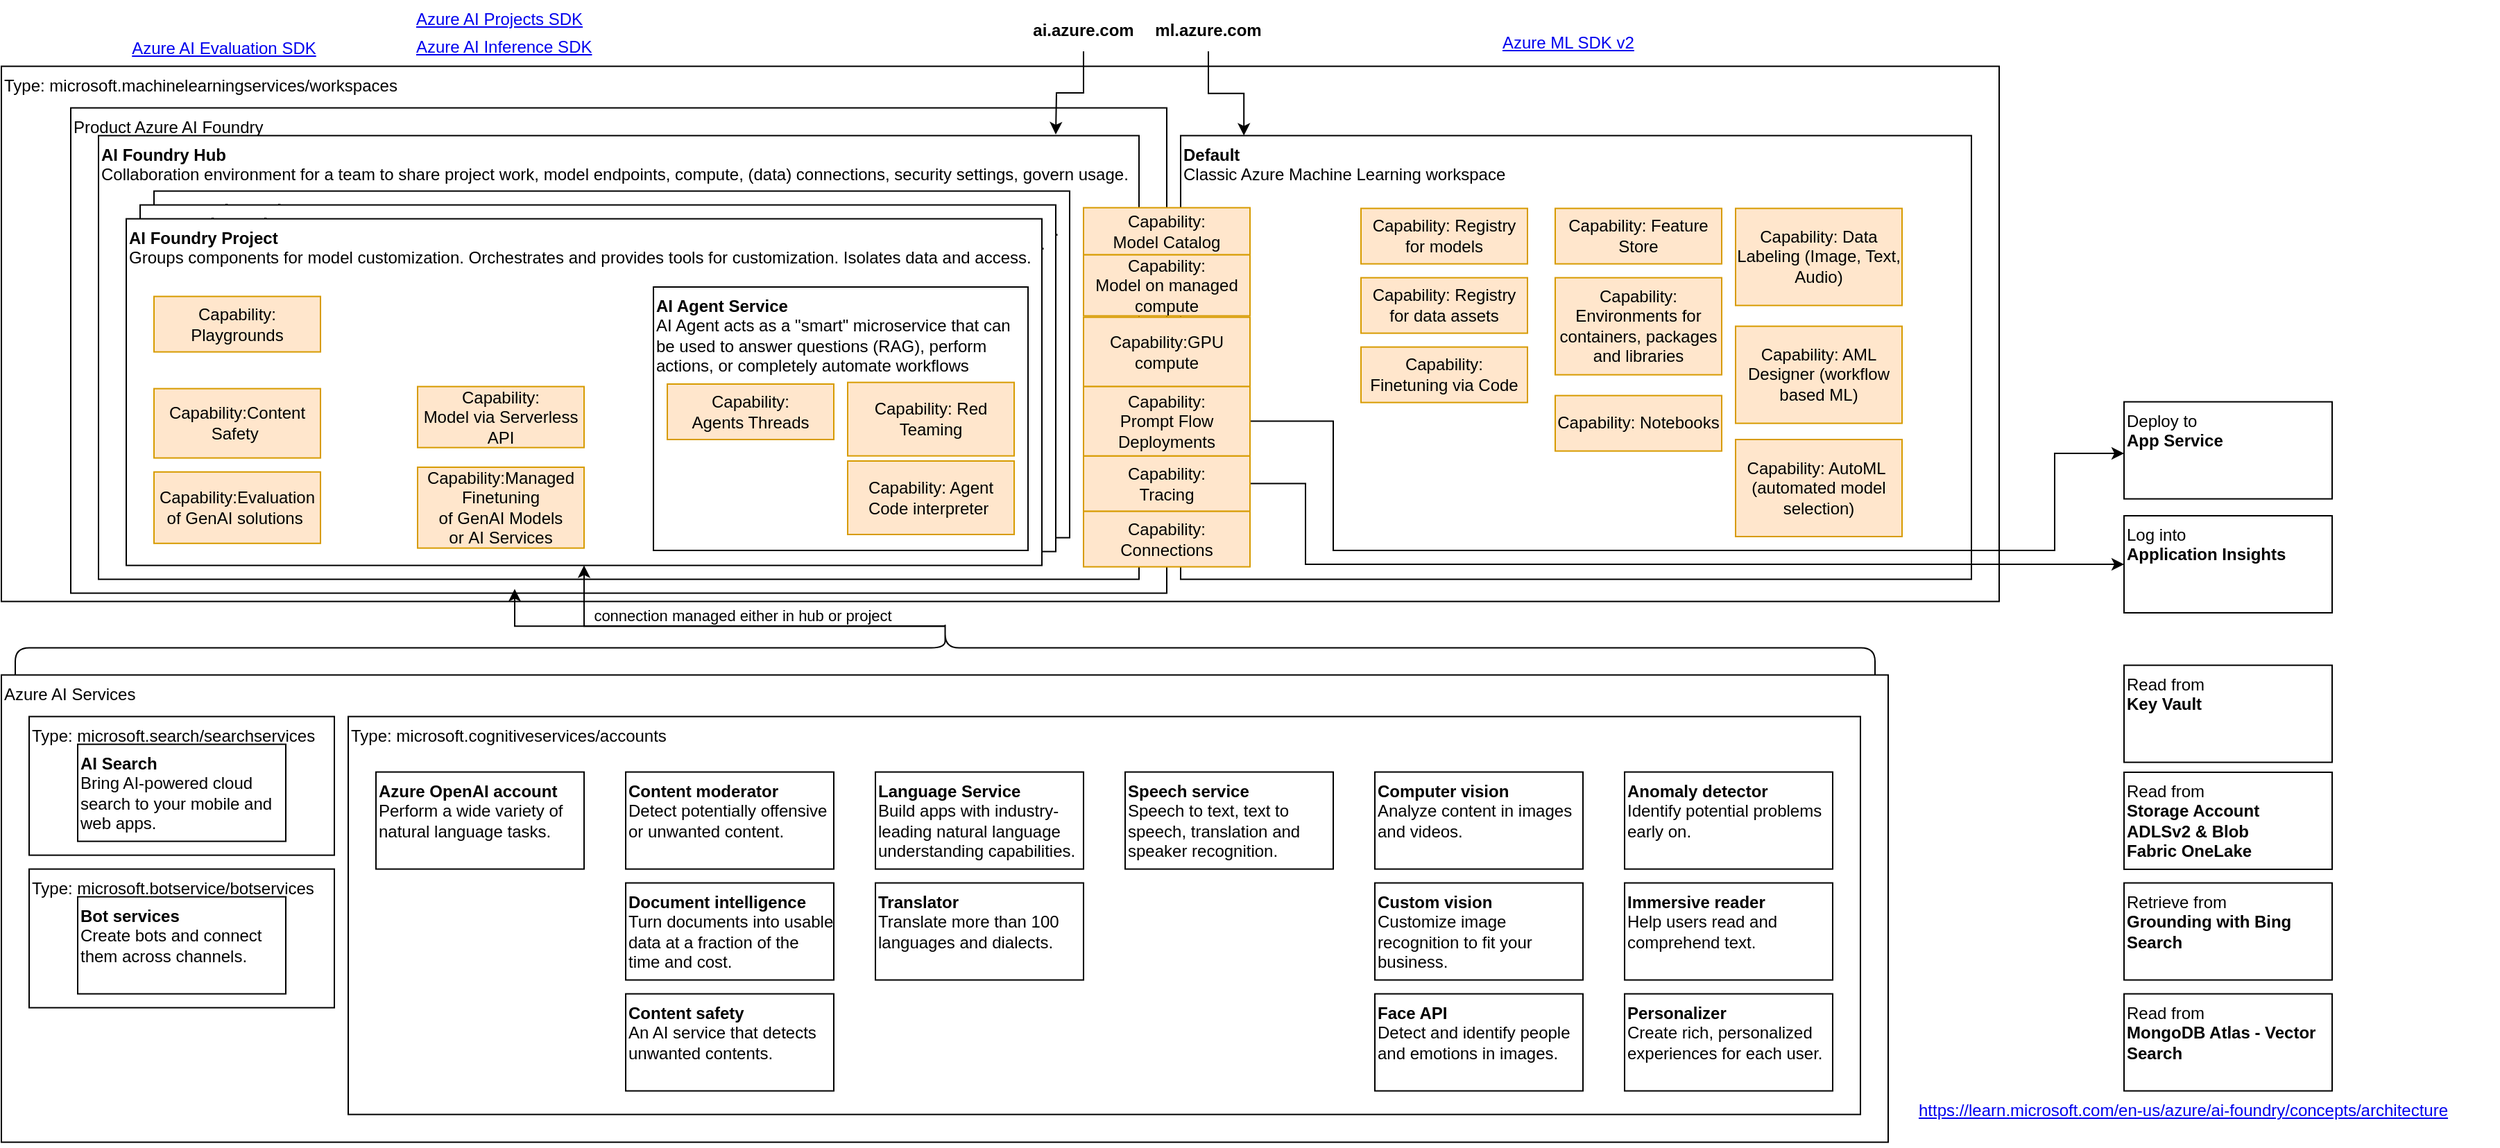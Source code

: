 <mxfile version="26.2.2" pages="3">
  <diagram name="Service &amp; Capability Map" id="lziz9iMjFPuwBMuuLa-q">
    <mxGraphModel dx="1880" dy="1919" grid="1" gridSize="10" guides="1" tooltips="1" connect="1" arrows="1" fold="1" page="1" pageScale="1" pageWidth="1169" pageHeight="827" background="#ffffff" math="0" shadow="0">
      <root>
        <mxCell id="0" />
        <mxCell id="1" style="" parent="0" />
        <mxCell id="OqpMlS3Tm0iueS_o9EqH-4" value="Azure AI Services" style="rounded=0;whiteSpace=wrap;html=1;align=left;verticalAlign=top;" parent="1" vertex="1">
          <mxGeometry x="40" y="-340.19" width="1360" height="337" as="geometry" />
        </mxCell>
        <mxCell id="OqpMlS3Tm0iueS_o9EqH-8" value="Type: microsoft.cognitiveservices/accounts" style="rounded=0;whiteSpace=wrap;html=1;align=left;verticalAlign=top;" parent="1" vertex="1">
          <mxGeometry x="290" y="-310.19" width="1090" height="287" as="geometry" />
        </mxCell>
        <UserObject label="&lt;a href=&quot;https://learn.microsoft.com/en-us/azure/ai-foundry/concepts/architecture&quot;&gt;https://learn.microsoft.com/en-us/azure/ai-foundry/concepts/architecture&lt;/a&gt;" link="https://learn.microsoft.com/en-us/azure/ai-foundry/concepts/architecture" id="OqpMlS3Tm0iueS_o9EqH-2">
          <mxCell style="text;whiteSpace=wrap;html=1;" parent="1" vertex="1">
            <mxGeometry x="1420" y="-40.19" width="420" height="40" as="geometry" />
          </mxCell>
        </UserObject>
        <mxCell id="OqpMlS3Tm0iueS_o9EqH-3" value="&lt;div&gt;&lt;b&gt;Azure OpenAI account&lt;/b&gt;&lt;/div&gt;&lt;div&gt;Perform a wide variety of natural language tasks.&lt;/div&gt;" style="rounded=0;whiteSpace=wrap;html=1;strokeColor=default;align=left;verticalAlign=top;fontFamily=Helvetica;fontSize=12;fontColor=default;fillColor=default;" parent="1" vertex="1">
          <mxGeometry x="310" y="-270.19" width="150" height="70" as="geometry" />
        </mxCell>
        <mxCell id="OqpMlS3Tm0iueS_o9EqH-9" value="&lt;div&gt;&lt;b&gt;Content moderator&lt;/b&gt;&lt;/div&gt;&lt;div&gt;Detect potentially offensive or unwanted content.&lt;/div&gt;" style="rounded=0;whiteSpace=wrap;html=1;strokeColor=default;align=left;verticalAlign=top;fontFamily=Helvetica;fontSize=12;fontColor=default;fillColor=default;" parent="1" vertex="1">
          <mxGeometry x="490" y="-270.19" width="150" height="70" as="geometry" />
        </mxCell>
        <mxCell id="OqpMlS3Tm0iueS_o9EqH-7" value="&lt;div&gt;&lt;b&gt;Computer vision&lt;/b&gt;&lt;/div&gt;&lt;div&gt;Analyze content in images and videos.&lt;/div&gt;" style="rounded=0;whiteSpace=wrap;html=1;strokeColor=default;align=left;verticalAlign=top;fontFamily=Helvetica;fontSize=12;fontColor=default;fillColor=default;" parent="1" vertex="1">
          <mxGeometry x="1030" y="-270.19" width="150" height="70" as="geometry" />
        </mxCell>
        <mxCell id="OqpMlS3Tm0iueS_o9EqH-15" value="&lt;div&gt;&lt;b&gt;Language Service&lt;/b&gt;&lt;/div&gt;&lt;div&gt;Build apps with industry-leading natural language understanding capabilities.&lt;/div&gt;" style="rounded=0;whiteSpace=wrap;html=1;strokeColor=default;align=left;verticalAlign=top;fontFamily=Helvetica;fontSize=12;fontColor=default;fillColor=default;" parent="1" vertex="1">
          <mxGeometry x="670" y="-270.19" width="150" height="70" as="geometry" />
        </mxCell>
        <mxCell id="OqpMlS3Tm0iueS_o9EqH-16" value="&lt;div&gt;&lt;b&gt;Custom vision&lt;/b&gt;&lt;/div&gt;&lt;div&gt;Customize image recognition to fit your business.&lt;/div&gt;" style="rounded=0;whiteSpace=wrap;html=1;strokeColor=default;align=left;verticalAlign=top;fontFamily=Helvetica;fontSize=12;fontColor=default;fillColor=default;" parent="1" vertex="1">
          <mxGeometry x="1030" y="-190.19" width="150" height="70" as="geometry" />
        </mxCell>
        <mxCell id="OqpMlS3Tm0iueS_o9EqH-17" value="&lt;div&gt;&lt;b&gt;Face API&lt;/b&gt;&lt;/div&gt;&lt;div&gt;Detect and identify people and emotions in images.&lt;/div&gt;" style="rounded=0;whiteSpace=wrap;html=1;strokeColor=default;align=left;verticalAlign=top;fontFamily=Helvetica;fontSize=12;fontColor=default;fillColor=default;" parent="1" vertex="1">
          <mxGeometry x="1030" y="-110.19" width="150" height="70" as="geometry" />
        </mxCell>
        <mxCell id="OqpMlS3Tm0iueS_o9EqH-18" value="&lt;div&gt;&lt;b&gt;Speech service&lt;/b&gt;&lt;/div&gt;&lt;div&gt;Speech to text, text to speech, translation and speaker recognition.&lt;/div&gt;" style="rounded=0;whiteSpace=wrap;html=1;strokeColor=default;align=left;verticalAlign=top;fontFamily=Helvetica;fontSize=12;fontColor=default;fillColor=default;" parent="1" vertex="1">
          <mxGeometry x="850" y="-270.19" width="150" height="70" as="geometry" />
        </mxCell>
        <mxCell id="OqpMlS3Tm0iueS_o9EqH-19" value="&lt;div&gt;&lt;b&gt;Translator&lt;/b&gt;&lt;/div&gt;&lt;div&gt;Translate more than 100 languages and dialects.&lt;/div&gt;" style="rounded=0;whiteSpace=wrap;html=1;strokeColor=default;align=left;verticalAlign=top;fontFamily=Helvetica;fontSize=12;fontColor=default;fillColor=default;" parent="1" vertex="1">
          <mxGeometry x="670" y="-190.19" width="150" height="70" as="geometry" />
        </mxCell>
        <mxCell id="OqpMlS3Tm0iueS_o9EqH-20" value="&lt;div&gt;&lt;b&gt;Document intelligence&lt;/b&gt;&lt;/div&gt;&lt;div&gt;Turn documents into usable data at a fraction of the time and cost.&lt;/div&gt;" style="rounded=0;whiteSpace=wrap;html=1;strokeColor=default;align=left;verticalAlign=top;fontFamily=Helvetica;fontSize=12;fontColor=default;fillColor=default;" parent="1" vertex="1">
          <mxGeometry x="490" y="-190.19" width="150" height="70" as="geometry" />
        </mxCell>
        <mxCell id="OqpMlS3Tm0iueS_o9EqH-21" value="&lt;div&gt;&lt;b&gt;Content safety&lt;/b&gt;&lt;/div&gt;&lt;div&gt;An AI service that detects unwanted contents.&lt;/div&gt;" style="rounded=0;whiteSpace=wrap;html=1;strokeColor=default;align=left;verticalAlign=top;fontFamily=Helvetica;fontSize=12;fontColor=default;fillColor=default;" parent="1" vertex="1">
          <mxGeometry x="490" y="-110.19" width="150" height="70" as="geometry" />
        </mxCell>
        <mxCell id="OqpMlS3Tm0iueS_o9EqH-23" value="&lt;div&gt;&lt;b&gt;Anomaly detector&lt;/b&gt;&lt;/div&gt;&lt;div&gt;Identify potential problems early on.&lt;/div&gt;" style="rounded=0;whiteSpace=wrap;html=1;strokeColor=default;align=left;verticalAlign=top;fontFamily=Helvetica;fontSize=12;fontColor=default;fillColor=default;" parent="1" vertex="1">
          <mxGeometry x="1210" y="-270.19" width="150" height="70" as="geometry" />
        </mxCell>
        <mxCell id="OqpMlS3Tm0iueS_o9EqH-24" value="&lt;div&gt;&lt;b&gt;Personalizer&lt;/b&gt;&lt;/div&gt;&lt;div&gt;Create rich, personalized experiences for each user.&lt;/div&gt;" style="rounded=0;whiteSpace=wrap;html=1;strokeColor=default;align=left;verticalAlign=top;fontFamily=Helvetica;fontSize=12;fontColor=default;fillColor=default;" parent="1" vertex="1">
          <mxGeometry x="1210" y="-110.19" width="150" height="70" as="geometry" />
        </mxCell>
        <mxCell id="OqpMlS3Tm0iueS_o9EqH-25" value="&lt;div&gt;&lt;b&gt;Immersive reader&lt;/b&gt;&lt;/div&gt;&lt;div&gt;Help users read and comprehend text.&lt;/div&gt;" style="rounded=0;whiteSpace=wrap;html=1;strokeColor=default;align=left;verticalAlign=top;fontFamily=Helvetica;fontSize=12;fontColor=default;fillColor=default;" parent="1" vertex="1">
          <mxGeometry x="1210" y="-190.19" width="150" height="70" as="geometry" />
        </mxCell>
        <mxCell id="OqpMlS3Tm0iueS_o9EqH-26" value="Type: microsoft.botservice/botservices" style="rounded=0;whiteSpace=wrap;html=1;align=left;verticalAlign=top;" parent="1" vertex="1">
          <mxGeometry x="60" y="-200.19" width="220" height="100" as="geometry" />
        </mxCell>
        <mxCell id="OqpMlS3Tm0iueS_o9EqH-22" value="&lt;div&gt;&lt;b&gt;Bot services&lt;/b&gt;&lt;/div&gt;&lt;div&gt;Create bots and connect them across channels.&lt;/div&gt;" style="rounded=0;whiteSpace=wrap;html=1;strokeColor=default;align=left;verticalAlign=top;fontFamily=Helvetica;fontSize=12;fontColor=default;fillColor=default;" parent="1" vertex="1">
          <mxGeometry x="95" y="-180.19" width="150" height="70" as="geometry" />
        </mxCell>
        <mxCell id="OqpMlS3Tm0iueS_o9EqH-27" value="Type: microsoft.search/searchservices" style="rounded=0;whiteSpace=wrap;html=1;align=left;verticalAlign=top;" parent="1" vertex="1">
          <mxGeometry x="60" y="-310.19" width="220" height="100" as="geometry" />
        </mxCell>
        <mxCell id="OqpMlS3Tm0iueS_o9EqH-6" value="&lt;div&gt;&lt;b&gt;AI Search&lt;/b&gt;&lt;/div&gt;&lt;div&gt;Bring AI-powered cloud search to your mobile and web apps.&lt;/div&gt;" style="rounded=0;whiteSpace=wrap;html=1;strokeColor=default;align=left;verticalAlign=top;fontFamily=Helvetica;fontSize=12;fontColor=default;fillColor=default;" parent="1" vertex="1">
          <mxGeometry x="95" y="-290.19" width="150" height="70" as="geometry" />
        </mxCell>
        <mxCell id="OqpMlS3Tm0iueS_o9EqH-28" value="Type:&amp;nbsp;microsoft.machinelearningservices/workspaces" style="rounded=0;whiteSpace=wrap;html=1;align=left;verticalAlign=top;" parent="1" vertex="1">
          <mxGeometry x="40" y="-779.19" width="1440" height="386" as="geometry" />
        </mxCell>
        <mxCell id="OqpMlS3Tm0iueS_o9EqH-32" value="" style="shape=curlyBracket;whiteSpace=wrap;html=1;rounded=1;labelPosition=left;verticalLabelPosition=middle;align=right;verticalAlign=middle;rotation=90;size=0.5;" parent="1" vertex="1">
          <mxGeometry x="700.69" y="-1030" width="39.13" height="1340.5" as="geometry" />
        </mxCell>
        <mxCell id="OqpMlS3Tm0iueS_o9EqH-33" value="Product Azure AI Foundry" style="rounded=0;whiteSpace=wrap;html=1;align=left;verticalAlign=top;" parent="1" vertex="1">
          <mxGeometry x="90" y="-749.19" width="790" height="350" as="geometry" />
        </mxCell>
        <mxCell id="OqpMlS3Tm0iueS_o9EqH-29" value="&lt;div&gt;&lt;b&gt;AI Foundry Hub&lt;/b&gt;&lt;/div&gt;&lt;div&gt;&lt;div&gt;Collaboration environment for a team to share project work,&amp;nbsp;&lt;span style=&quot;background-color: transparent; color: light-dark(rgb(0, 0, 0), rgb(255, 255, 255));&quot;&gt;model endpoints, compute, (data) connections, security&amp;nbsp;&lt;/span&gt;&lt;span style=&quot;background-color: transparent; color: light-dark(rgb(0, 0, 0), rgb(255, 255, 255));&quot;&gt;settings, govern usage.&lt;/span&gt;&lt;/div&gt;&lt;/div&gt;" style="rounded=0;whiteSpace=wrap;html=1;strokeColor=default;align=left;verticalAlign=top;fontFamily=Helvetica;fontSize=12;fontColor=default;fillColor=default;" parent="1" vertex="1">
          <mxGeometry x="110" y="-729.19" width="750" height="320" as="geometry" />
        </mxCell>
        <mxCell id="OqpMlS3Tm0iueS_o9EqH-31" value="&lt;div&gt;&lt;b&gt;Default&lt;/b&gt;&lt;/div&gt;&lt;div&gt;Classic Azure Machine Learning workspace&lt;/div&gt;" style="rounded=0;whiteSpace=wrap;html=1;strokeColor=default;align=left;verticalAlign=top;fontFamily=Helvetica;fontSize=12;fontColor=default;fillColor=default;" parent="1" vertex="1">
          <mxGeometry x="890" y="-729.19" width="570" height="320" as="geometry" />
        </mxCell>
        <mxCell id="OqpMlS3Tm0iueS_o9EqH-35" value="&lt;div&gt;&lt;b&gt;AI Foundry Project&lt;/b&gt;&lt;/div&gt;&lt;div&gt;&lt;div&gt;Groups components for model customization. Orchestrates&amp;nbsp;&lt;span style=&quot;background-color: transparent; color: light-dark(rgb(0, 0, 0), rgb(255, 255, 255));&quot;&gt;and provides tools for customization. Isolates data and&amp;nbsp;&lt;/span&gt;&lt;span style=&quot;background-color: transparent; color: light-dark(rgb(0, 0, 0), rgb(255, 255, 255));&quot;&gt;access.&lt;/span&gt;&lt;/div&gt;&lt;/div&gt;" style="rounded=0;whiteSpace=wrap;html=1;strokeColor=default;align=left;verticalAlign=top;fontFamily=Helvetica;fontSize=12;fontColor=default;fillColor=default;" parent="1" vertex="1">
          <mxGeometry x="150" y="-689.19" width="660" height="250" as="geometry" />
        </mxCell>
        <mxCell id="OqpMlS3Tm0iueS_o9EqH-34" value="&lt;div&gt;&lt;b&gt;AI Foundry Project&lt;/b&gt;&lt;/div&gt;&lt;div&gt;&lt;div&gt;Groups components for model customization. Orchestrates&amp;nbsp;&lt;span style=&quot;background-color: transparent; color: light-dark(rgb(0, 0, 0), rgb(255, 255, 255));&quot;&gt;and provides tools for customization. Isolates data and&amp;nbsp;&lt;/span&gt;&lt;span style=&quot;background-color: transparent; color: light-dark(rgb(0, 0, 0), rgb(255, 255, 255));&quot;&gt;access.&lt;/span&gt;&lt;/div&gt;&lt;/div&gt;" style="rounded=0;whiteSpace=wrap;html=1;strokeColor=default;align=left;verticalAlign=top;fontFamily=Helvetica;fontSize=12;fontColor=default;fillColor=default;" parent="1" vertex="1">
          <mxGeometry x="140" y="-679.19" width="660" height="250" as="geometry" />
        </mxCell>
        <mxCell id="OqpMlS3Tm0iueS_o9EqH-30" value="&lt;div&gt;&lt;b&gt;AI Foundry Project&lt;/b&gt;&lt;/div&gt;&lt;div&gt;&lt;div&gt;Groups components for model customization. Orchestrates&amp;nbsp;&lt;span style=&quot;background-color: transparent; color: light-dark(rgb(0, 0, 0), rgb(255, 255, 255));&quot;&gt;and provides tools for customization. Isolates data and&amp;nbsp;&lt;/span&gt;&lt;span style=&quot;background-color: transparent; color: light-dark(rgb(0, 0, 0), rgb(255, 255, 255));&quot;&gt;access.&lt;/span&gt;&lt;/div&gt;&lt;/div&gt;" style="rounded=0;whiteSpace=wrap;html=1;strokeColor=default;align=left;verticalAlign=top;fontFamily=Helvetica;fontSize=12;fontColor=default;fillColor=default;" parent="1" vertex="1">
          <mxGeometry x="130" y="-669.19" width="660" height="250" as="geometry" />
        </mxCell>
        <mxCell id="OqpMlS3Tm0iueS_o9EqH-38" style="edgeStyle=orthogonalEdgeStyle;rounded=0;orthogonalLoop=1;jettySize=auto;html=1;exitX=0.1;exitY=0.5;exitDx=0;exitDy=0;exitPerimeter=0;entryX=0.5;entryY=1;entryDx=0;entryDy=0;" parent="1" source="OqpMlS3Tm0iueS_o9EqH-32" target="OqpMlS3Tm0iueS_o9EqH-30" edge="1">
          <mxGeometry relative="1" as="geometry">
            <Array as="points">
              <mxPoint x="460" y="-375" />
            </Array>
          </mxGeometry>
        </mxCell>
        <mxCell id="OqpMlS3Tm0iueS_o9EqH-37" style="edgeStyle=orthogonalEdgeStyle;rounded=0;orthogonalLoop=1;jettySize=auto;html=1;exitX=0.1;exitY=0.5;exitDx=0;exitDy=0;exitPerimeter=0;" parent="1" source="OqpMlS3Tm0iueS_o9EqH-32" edge="1">
          <mxGeometry relative="1" as="geometry">
            <Array as="points">
              <mxPoint x="410" y="-375.19" />
              <mxPoint x="410" y="-402.19" />
            </Array>
            <mxPoint x="410" y="-402.19" as="targetPoint" />
          </mxGeometry>
        </mxCell>
        <mxCell id="OqpMlS3Tm0iueS_o9EqH-39" value="connection managed&amp;nbsp;either in hub or project" style="edgeLabel;html=1;align=center;verticalAlign=middle;resizable=0;points=[];" parent="OqpMlS3Tm0iueS_o9EqH-37" vertex="1" connectable="0">
          <mxGeometry x="0.049" y="-1" relative="1" as="geometry">
            <mxPoint x="30" y="-7" as="offset" />
          </mxGeometry>
        </mxCell>
        <mxCell id="9MGzmyk-a4-prdXKLH5L-5" style="edgeStyle=orthogonalEdgeStyle;rounded=0;orthogonalLoop=1;jettySize=auto;html=1;exitX=0.5;exitY=1;exitDx=0;exitDy=0;" parent="1" source="9MGzmyk-a4-prdXKLH5L-2" edge="1">
          <mxGeometry relative="1" as="geometry">
            <mxPoint x="800" y="-730" as="targetPoint" />
          </mxGeometry>
        </mxCell>
        <mxCell id="9MGzmyk-a4-prdXKLH5L-2" value="&lt;b&gt;ai.azure.com&lt;/b&gt;" style="text;html=1;align=center;verticalAlign=middle;whiteSpace=wrap;rounded=0;" parent="1" vertex="1">
          <mxGeometry x="790" y="-820" width="60" height="30" as="geometry" />
        </mxCell>
        <mxCell id="9MGzmyk-a4-prdXKLH5L-7" style="edgeStyle=orthogonalEdgeStyle;rounded=0;orthogonalLoop=1;jettySize=auto;html=1;exitX=0.5;exitY=1;exitDx=0;exitDy=0;entryX=0.08;entryY=0;entryDx=0;entryDy=0;entryPerimeter=0;" parent="1" source="9MGzmyk-a4-prdXKLH5L-6" target="OqpMlS3Tm0iueS_o9EqH-31" edge="1">
          <mxGeometry relative="1" as="geometry" />
        </mxCell>
        <mxCell id="9MGzmyk-a4-prdXKLH5L-6" value="&lt;b&gt;ml.azure.com&lt;/b&gt;" style="text;html=1;align=center;verticalAlign=middle;whiteSpace=wrap;rounded=0;" parent="1" vertex="1">
          <mxGeometry x="880" y="-820" width="60" height="30" as="geometry" />
        </mxCell>
        <mxCell id="9MGzmyk-a4-prdXKLH5L-43" value="&lt;div&gt;Read from&lt;/div&gt;&lt;div&gt;&lt;b&gt;Storage Account&lt;/b&gt;&lt;/div&gt;&lt;div&gt;&lt;b&gt;ADLSv2 &amp;amp; Blob&lt;/b&gt;&lt;/div&gt;&lt;div&gt;&lt;b&gt;Fabric OneLake&lt;/b&gt;&lt;b&gt;&lt;/b&gt;&lt;/div&gt;" style="rounded=0;whiteSpace=wrap;html=1;strokeColor=default;align=left;verticalAlign=top;fontFamily=Helvetica;fontSize=12;fontColor=default;fillColor=default;" parent="1" vertex="1">
          <mxGeometry x="1570" y="-270" width="150" height="70" as="geometry" />
        </mxCell>
        <mxCell id="9MGzmyk-a4-prdXKLH5L-44" value="&lt;div&gt;Read from&lt;/div&gt;&lt;div&gt;&lt;b&gt;Key Vault&lt;/b&gt;&lt;/div&gt;" style="rounded=0;whiteSpace=wrap;html=1;strokeColor=default;align=left;verticalAlign=top;fontFamily=Helvetica;fontSize=12;fontColor=default;fillColor=default;" parent="1" vertex="1">
          <mxGeometry x="1570" y="-347.19" width="150" height="70" as="geometry" />
        </mxCell>
        <mxCell id="9MGzmyk-a4-prdXKLH5L-45" value="&lt;div&gt;Log into&lt;/div&gt;&lt;div&gt;&lt;b&gt;Application Insights&lt;/b&gt;&lt;/div&gt;" style="rounded=0;whiteSpace=wrap;html=1;strokeColor=default;align=left;verticalAlign=top;fontFamily=Helvetica;fontSize=12;fontColor=default;fillColor=default;" parent="1" vertex="1">
          <mxGeometry x="1570" y="-455" width="150" height="70" as="geometry" />
        </mxCell>
        <mxCell id="9MGzmyk-a4-prdXKLH5L-48" value="&lt;div&gt;Deploy to&lt;/div&gt;&lt;b&gt;App Service&lt;/b&gt;" style="rounded=0;whiteSpace=wrap;html=1;strokeColor=default;align=left;verticalAlign=top;fontFamily=Helvetica;fontSize=12;fontColor=default;fillColor=default;" parent="1" vertex="1">
          <mxGeometry x="1570" y="-537.19" width="150" height="70" as="geometry" />
        </mxCell>
        <mxCell id="9MGzmyk-a4-prdXKLH5L-49" value="&lt;div&gt;Retrieve from&lt;/div&gt;&lt;div&gt;&lt;b&gt;Grounding with Bing Search&lt;/b&gt;&lt;/div&gt;" style="rounded=0;whiteSpace=wrap;html=1;strokeColor=default;align=left;verticalAlign=top;fontFamily=Helvetica;fontSize=12;fontColor=default;fillColor=default;" parent="1" vertex="1">
          <mxGeometry x="1570" y="-190.19" width="150" height="70" as="geometry" />
        </mxCell>
        <mxCell id="9MGzmyk-a4-prdXKLH5L-50" value="&lt;div&gt;Read from&lt;/div&gt;&lt;div&gt;&lt;b&gt;MongoDB Atlas - Vector Search&lt;/b&gt;&lt;/div&gt;" style="rounded=0;whiteSpace=wrap;html=1;strokeColor=default;align=left;verticalAlign=top;fontFamily=Helvetica;fontSize=12;fontColor=default;fillColor=default;" parent="1" vertex="1">
          <mxGeometry x="1570" y="-110.19" width="150" height="70" as="geometry" />
        </mxCell>
        <mxCell id="-a6cYmKUcZdv-mxSFMyN-5" value="&lt;div&gt;&lt;b&gt;AI Agent Service&lt;/b&gt;&lt;/div&gt;&lt;div&gt;AI Agent acts as a &quot;smart&quot; microservice that can be used to answer questions (RAG), perform actions, or completely automate workflows&lt;/div&gt;" style="rounded=0;whiteSpace=wrap;html=1;strokeColor=default;align=left;verticalAlign=top;fontFamily=Helvetica;fontSize=12;fontColor=default;fillColor=default;" parent="1" vertex="1">
          <mxGeometry x="510" y="-620" width="270" height="190" as="geometry" />
        </mxCell>
        <mxCell id="USfB7kwW75dsL95fJ-fc-1" value="&lt;a href=&quot;https://learn.microsoft.com/en-us/python/api/overview/azure/ai-evaluation-readme?view=azure-python-preview&quot;&gt;Azure AI Evaluation SDK&lt;/a&gt;" style="text;html=1;align=center;verticalAlign=middle;resizable=0;points=[];autosize=1;strokeColor=none;fillColor=none;" vertex="1" parent="1">
          <mxGeometry x="120" y="-807.19" width="160" height="30" as="geometry" />
        </mxCell>
        <UserObject label="&lt;a href=&quot;https://learn.microsoft.com/en-us/python/api/overview/azure/ai-inference-readme?view=azure-python-preview&quot;&gt;Azure AI Inference SDK&lt;/a&gt;" link="&lt;a href=&quot;https://learn.microsoft.com/en-us/python/api/overview/azure/ai-inference-readme?view=azure-python-preview&quot;&gt;Azure AI Inference client library for Python | Microsoft Learn&lt;/a&gt;" id="USfB7kwW75dsL95fJ-fc-2">
          <mxCell style="text;whiteSpace=wrap;html=1;" vertex="1" parent="1">
            <mxGeometry x="337" y="-807.19" width="130" height="40" as="geometry" />
          </mxCell>
        </UserObject>
        <UserObject label="&lt;a href=&quot;https://learn.microsoft.com/en-us/python/api/overview/azure/ai-projects-readme?view=azure-python-preview&quot;&gt;Azure AI Projects SDK&lt;/a&gt;" link="&lt;a href=&quot;https://learn.microsoft.com/en-us/python/api/overview/azure/ai-projects-readme?view=azure-python-preview&quot;&gt;Azure AI Projects client library for Python | Microsoft Learn&lt;/a&gt;" id="USfB7kwW75dsL95fJ-fc-3">
          <mxCell style="text;whiteSpace=wrap;html=1;" vertex="1" parent="1">
            <mxGeometry x="337" y="-827" width="130" height="30" as="geometry" />
          </mxCell>
        </UserObject>
        <mxCell id="9MGzmyk-a4-prdXKLH5L-1" value="AI/ML Capabilities" style="" parent="0" />
        <mxCell id="9MGzmyk-a4-prdXKLH5L-24" value="&lt;div&gt;Capability:GPU compute&lt;/div&gt;" style="rounded=0;whiteSpace=wrap;html=1;fillColor=#ffe6cc;strokeColor=#d79b00;" parent="9MGzmyk-a4-prdXKLH5L-1" vertex="1">
          <mxGeometry x="820" y="-598.19" width="120" height="50" as="geometry" />
        </mxCell>
        <mxCell id="-a6cYmKUcZdv-mxSFMyN-2" style="edgeStyle=orthogonalEdgeStyle;rounded=0;orthogonalLoop=1;jettySize=auto;html=1;exitX=1;exitY=0.5;exitDx=0;exitDy=0;entryX=0;entryY=0.5;entryDx=0;entryDy=0;" parent="9MGzmyk-a4-prdXKLH5L-1" source="9MGzmyk-a4-prdXKLH5L-25" target="9MGzmyk-a4-prdXKLH5L-45" edge="1">
          <mxGeometry relative="1" as="geometry">
            <mxPoint x="1570" y="-230.0" as="targetPoint" />
            <Array as="points">
              <mxPoint x="980" y="-478" />
              <mxPoint x="980" y="-420" />
            </Array>
          </mxGeometry>
        </mxCell>
        <mxCell id="9MGzmyk-a4-prdXKLH5L-25" value="&lt;div&gt;Capability:&lt;/div&gt;Tracing" style="rounded=0;whiteSpace=wrap;html=1;fillColor=#ffe6cc;strokeColor=#d79b00;" parent="9MGzmyk-a4-prdXKLH5L-1" vertex="1">
          <mxGeometry x="820" y="-498.19" width="120" height="40" as="geometry" />
        </mxCell>
        <mxCell id="9MGzmyk-a4-prdXKLH5L-26" value="&lt;div&gt;Capability: Feature Store&lt;/div&gt;" style="rounded=0;whiteSpace=wrap;html=1;fillColor=#ffe6cc;strokeColor=#d79b00;" parent="9MGzmyk-a4-prdXKLH5L-1" vertex="1">
          <mxGeometry x="1160" y="-676.69" width="120" height="40" as="geometry" />
        </mxCell>
        <mxCell id="9MGzmyk-a4-prdXKLH5L-27" value="&lt;div&gt;Capability: Environments for containers, packages and libraries&lt;/div&gt;" style="rounded=0;whiteSpace=wrap;html=1;fillColor=#ffe6cc;strokeColor=#d79b00;" parent="9MGzmyk-a4-prdXKLH5L-1" vertex="1">
          <mxGeometry x="1160" y="-626.69" width="120" height="70" as="geometry" />
        </mxCell>
        <mxCell id="9MGzmyk-a4-prdXKLH5L-28" value="&lt;div&gt;Capability: Registry for data assets&lt;/div&gt;" style="rounded=0;whiteSpace=wrap;html=1;fillColor=#ffe6cc;strokeColor=#d79b00;" parent="9MGzmyk-a4-prdXKLH5L-1" vertex="1">
          <mxGeometry x="1020" y="-626.69" width="120" height="40" as="geometry" />
        </mxCell>
        <mxCell id="9MGzmyk-a4-prdXKLH5L-29" value="&lt;div&gt;Capability: Notebooks&lt;/div&gt;" style="rounded=0;whiteSpace=wrap;html=1;fillColor=#ffe6cc;strokeColor=#d79b00;" parent="9MGzmyk-a4-prdXKLH5L-1" vertex="1">
          <mxGeometry x="1160" y="-541.69" width="120" height="40" as="geometry" />
        </mxCell>
        <mxCell id="9MGzmyk-a4-prdXKLH5L-30" value="&lt;div&gt;Capability: AutoML&amp;nbsp;&lt;/div&gt;&lt;div&gt;(automated model selection)&lt;/div&gt;" style="rounded=0;whiteSpace=wrap;html=1;fillColor=#ffe6cc;strokeColor=#d79b00;" parent="9MGzmyk-a4-prdXKLH5L-1" vertex="1">
          <mxGeometry x="1290" y="-510" width="120" height="70" as="geometry" />
        </mxCell>
        <mxCell id="9MGzmyk-a4-prdXKLH5L-31" value="&lt;div&gt;Capability: AML Designer (workflow based ML)&lt;/div&gt;" style="rounded=0;whiteSpace=wrap;html=1;fillColor=#ffe6cc;strokeColor=#d79b00;" parent="9MGzmyk-a4-prdXKLH5L-1" vertex="1">
          <mxGeometry x="1290" y="-591.69" width="120" height="70" as="geometry" />
        </mxCell>
        <mxCell id="9MGzmyk-a4-prdXKLH5L-32" value="&lt;div&gt;Capability: Data Labeling (Image, Text, Audio)&lt;/div&gt;" style="rounded=0;whiteSpace=wrap;html=1;fillColor=#ffe6cc;strokeColor=#d79b00;" parent="9MGzmyk-a4-prdXKLH5L-1" vertex="1">
          <mxGeometry x="1290" y="-676.69" width="120" height="70" as="geometry" />
        </mxCell>
        <mxCell id="9MGzmyk-a4-prdXKLH5L-33" value="&lt;div&gt;Capability: Registry for models&lt;/div&gt;" style="rounded=0;whiteSpace=wrap;html=1;fillColor=#ffe6cc;strokeColor=#d79b00;" parent="9MGzmyk-a4-prdXKLH5L-1" vertex="1">
          <mxGeometry x="1020" y="-676.69" width="120" height="40" as="geometry" />
        </mxCell>
        <mxCell id="9MGzmyk-a4-prdXKLH5L-34" value="&lt;div&gt;Capability:&lt;/div&gt;Model Catalog" style="rounded=0;whiteSpace=wrap;html=1;fillColor=#ffe6cc;strokeColor=#d79b00;" parent="9MGzmyk-a4-prdXKLH5L-1" vertex="1">
          <mxGeometry x="820" y="-677.19" width="120" height="34" as="geometry" />
        </mxCell>
        <mxCell id="-a6cYmKUcZdv-mxSFMyN-3" style="edgeStyle=orthogonalEdgeStyle;rounded=0;orthogonalLoop=1;jettySize=auto;html=1;exitX=1;exitY=0.5;exitDx=0;exitDy=0;" parent="9MGzmyk-a4-prdXKLH5L-1" source="9MGzmyk-a4-prdXKLH5L-35" edge="1">
          <mxGeometry relative="1" as="geometry">
            <mxPoint x="1570" y="-500.0" as="targetPoint" />
            <Array as="points">
              <mxPoint x="1000" y="-523" />
              <mxPoint x="1000" y="-430" />
              <mxPoint x="1520" y="-430" />
              <mxPoint x="1520" y="-500" />
            </Array>
          </mxGeometry>
        </mxCell>
        <mxCell id="9MGzmyk-a4-prdXKLH5L-35" value="&lt;div&gt;Capability:&lt;/div&gt;Prompt Flow Deployments" style="rounded=0;whiteSpace=wrap;html=1;fillColor=#ffe6cc;strokeColor=#d79b00;" parent="9MGzmyk-a4-prdXKLH5L-1" vertex="1">
          <mxGeometry x="820" y="-548.19" width="120" height="50" as="geometry" />
        </mxCell>
        <mxCell id="9MGzmyk-a4-prdXKLH5L-36" value="&lt;div&gt;Capability: Connections&lt;/div&gt;" style="rounded=0;whiteSpace=wrap;html=1;fillColor=#ffe6cc;strokeColor=#d79b00;" parent="9MGzmyk-a4-prdXKLH5L-1" vertex="1">
          <mxGeometry x="820" y="-458.19" width="120" height="40" as="geometry" />
        </mxCell>
        <mxCell id="9MGzmyk-a4-prdXKLH5L-37" value="&lt;div&gt;Capability:&lt;/div&gt;Agents Threads" style="rounded=0;whiteSpace=wrap;html=1;fillColor=#ffe6cc;strokeColor=#d79b00;" parent="9MGzmyk-a4-prdXKLH5L-1" vertex="1">
          <mxGeometry x="520" y="-550" width="120" height="40" as="geometry" />
        </mxCell>
        <mxCell id="9MGzmyk-a4-prdXKLH5L-38" value="&lt;div&gt;Capability:&lt;span style=&quot;background-color: transparent; color: light-dark(rgb(0, 0, 0), rgb(255, 255, 255));&quot;&gt;Managed Finetuning&lt;/span&gt;&lt;/div&gt;&lt;div&gt;of GenAI Models or&lt;span style=&quot;background-color: transparent; color: light-dark(rgb(0, 0, 0), rgb(255, 255, 255));&quot;&gt;&amp;nbsp;AI Services&lt;/span&gt;&lt;/div&gt;" style="rounded=0;whiteSpace=wrap;html=1;fillColor=#ffe6cc;strokeColor=#d79b00;" parent="9MGzmyk-a4-prdXKLH5L-1" vertex="1">
          <mxGeometry x="340" y="-490" width="120" height="58.31" as="geometry" />
        </mxCell>
        <mxCell id="9MGzmyk-a4-prdXKLH5L-39" value="&lt;div&gt;Capability:&lt;/div&gt;Finetuning via Code" style="rounded=0;whiteSpace=wrap;html=1;fillColor=#ffe6cc;strokeColor=#d79b00;" parent="9MGzmyk-a4-prdXKLH5L-1" vertex="1">
          <mxGeometry x="1020" y="-576.69" width="120" height="40" as="geometry" />
        </mxCell>
        <mxCell id="9MGzmyk-a4-prdXKLH5L-40" value="&lt;div&gt;Capability:Evaluation of GenAI solutions&amp;nbsp;&lt;/div&gt;" style="rounded=0;whiteSpace=wrap;html=1;fillColor=#ffe6cc;strokeColor=#d79b00;" parent="9MGzmyk-a4-prdXKLH5L-1" vertex="1">
          <mxGeometry x="150" y="-486.6" width="120" height="51.5" as="geometry" />
        </mxCell>
        <mxCell id="9MGzmyk-a4-prdXKLH5L-41" value="&lt;div&gt;Capability:Content Safety&amp;nbsp;&lt;/div&gt;" style="rounded=0;whiteSpace=wrap;html=1;fillColor=#ffe6cc;strokeColor=#d79b00;" parent="9MGzmyk-a4-prdXKLH5L-1" vertex="1">
          <mxGeometry x="150" y="-546.69" width="120" height="50" as="geometry" />
        </mxCell>
        <mxCell id="9MGzmyk-a4-prdXKLH5L-42" value="&lt;div&gt;Capability:&lt;/div&gt;Playgrounds" style="rounded=0;whiteSpace=wrap;html=1;fillColor=#ffe6cc;strokeColor=#d79b00;" parent="9MGzmyk-a4-prdXKLH5L-1" vertex="1">
          <mxGeometry x="150" y="-613.19" width="120" height="40" as="geometry" />
        </mxCell>
        <mxCell id="9MGzmyk-a4-prdXKLH5L-53" value="&lt;div&gt;Capability:&lt;/div&gt;Model on managed compute" style="rounded=0;whiteSpace=wrap;html=1;fillColor=#ffe6cc;strokeColor=#d79b00;" parent="9MGzmyk-a4-prdXKLH5L-1" vertex="1">
          <mxGeometry x="820" y="-643.19" width="120" height="44" as="geometry" />
        </mxCell>
        <mxCell id="9MGzmyk-a4-prdXKLH5L-54" value="&lt;div&gt;Capability:&lt;/div&gt;Model via Serverless API" style="rounded=0;whiteSpace=wrap;html=1;fillColor=#ffe6cc;strokeColor=#d79b00;" parent="9MGzmyk-a4-prdXKLH5L-1" vertex="1">
          <mxGeometry x="340" y="-548.19" width="120" height="44" as="geometry" />
        </mxCell>
        <mxCell id="-a6cYmKUcZdv-mxSFMyN-1" value="&lt;div&gt;Capability: Agent Code interpreter&amp;nbsp;&lt;/div&gt;" style="rounded=0;whiteSpace=wrap;html=1;fillColor=#ffe6cc;strokeColor=#d79b00;" parent="9MGzmyk-a4-prdXKLH5L-1" vertex="1">
          <mxGeometry x="650" y="-494.5" width="120" height="53" as="geometry" />
        </mxCell>
        <mxCell id="USfB7kwW75dsL95fJ-fc-4" value="&lt;div&gt;Capability: Red Teaming&lt;/div&gt;" style="rounded=0;whiteSpace=wrap;html=1;fillColor=#ffe6cc;strokeColor=#d79b00;" vertex="1" parent="9MGzmyk-a4-prdXKLH5L-1">
          <mxGeometry x="650" y="-551.19" width="120" height="53" as="geometry" />
        </mxCell>
        <UserObject label="&lt;a href=&quot;https://learn.microsoft.com/en-gb/python/api/overview/azure/ai-ml-readme?view=azure-python&quot;&gt;Azure ML SDK v2&lt;/a&gt;" link="&lt;a href=&quot;https://learn.microsoft.com/en-gb/python/api/overview/azure/ai-ml-readme?view=azure-python&quot;&gt;Azure ML Package client library for Python | Microsoft Learn&lt;/a&gt;" id="UWtybroY7ziTjrSqkBUm-1">
          <mxCell style="text;whiteSpace=wrap;html=1;" vertex="1" parent="9MGzmyk-a4-prdXKLH5L-1">
            <mxGeometry x="1120" y="-810" width="110" height="30" as="geometry" />
          </mxCell>
        </UserObject>
      </root>
    </mxGraphModel>
  </diagram>
  <diagram id="crX_s0WBM068zTE3V1iH" name="AOAI Deployment Options">
    <mxGraphModel dx="1114" dy="823" grid="1" gridSize="10" guides="1" tooltips="1" connect="1" arrows="1" fold="1" page="1" pageScale="1" pageWidth="1169" pageHeight="827" math="0" shadow="0">
      <root>
        <mxCell id="0" />
        <mxCell id="1" value="Standard" parent="0" />
        <mxCell id="vXDCk1D_NoPcHtC8mNPc-32" value="Azure Data Zone: e.g. EU" style="rounded=0;whiteSpace=wrap;html=1;align=left;verticalAlign=top;fillColor=default;strokeColor=default;fontFamily=Helvetica;fontSize=12;fontColor=default;" vertex="1" parent="1">
          <mxGeometry x="30" y="50" width="400" height="450" as="geometry" />
        </mxCell>
        <mxCell id="vXDCk1D_NoPcHtC8mNPc-4" value="Azure Region: e.g. Germany West Central" style="rounded=0;whiteSpace=wrap;html=1;align=left;verticalAlign=top;" vertex="1" parent="1">
          <mxGeometry x="60" y="70" width="350" height="320" as="geometry" />
        </mxCell>
        <mxCell id="vXDCk1D_NoPcHtC8mNPc-3" value="Azure Availability Zone: e.g. 1" style="rounded=0;whiteSpace=wrap;html=1;align=left;verticalAlign=top;" vertex="1" parent="1">
          <mxGeometry x="70" y="100" width="330" height="230" as="geometry" />
        </mxCell>
        <mxCell id="vXDCk1D_NoPcHtC8mNPc-2" value="AOAI resource (customer manages)" style="rounded=0;whiteSpace=wrap;html=1;align=left;verticalAlign=top;" vertex="1" parent="1">
          <mxGeometry x="80" y="130" width="310" height="190" as="geometry" />
        </mxCell>
        <mxCell id="vXDCk1D_NoPcHtC8mNPc-13" style="edgeStyle=orthogonalEdgeStyle;rounded=0;orthogonalLoop=1;jettySize=auto;html=1;jumpStyle=arc;flowAnimation=0;exitX=0.427;exitY=0.943;exitDx=0;exitDy=0;entryX=0.25;entryY=0;entryDx=0;entryDy=0;dashed=1;dashPattern=1 1;exitPerimeter=0;strokeWidth=2;" edge="1" parent="1" source="vXDCk1D_NoPcHtC8mNPc-6" target="vXDCk1D_NoPcHtC8mNPc-9">
          <mxGeometry relative="1" as="geometry" />
        </mxCell>
        <mxCell id="vXDCk1D_NoPcHtC8mNPc-6" value="AOAI model&lt;div&gt;&lt;b&gt;Standard &lt;/b&gt;deployment&lt;/div&gt;" style="rounded=0;whiteSpace=wrap;html=1;align=left;verticalAlign=top;" vertex="1" parent="1">
          <mxGeometry x="90" y="170" width="130" height="50" as="geometry" />
        </mxCell>
        <mxCell id="vXDCk1D_NoPcHtC8mNPc-7" value="Azure Region: e.g. West US 2" style="rounded=0;whiteSpace=wrap;html=1;align=left;verticalAlign=top;" vertex="1" parent="1">
          <mxGeometry x="460" y="70" width="240" height="320" as="geometry" />
        </mxCell>
        <mxCell id="vXDCk1D_NoPcHtC8mNPc-9" value="GPU with Model Weights" style="rounded=0;whiteSpace=wrap;html=1;align=left;verticalAlign=top;" vertex="1" parent="1">
          <mxGeometry x="110" y="340" width="140" height="40" as="geometry" />
        </mxCell>
        <mxCell id="vXDCk1D_NoPcHtC8mNPc-10" value="GPU with Model Weights" style="rounded=0;whiteSpace=wrap;html=1;align=left;verticalAlign=top;" vertex="1" parent="1">
          <mxGeometry x="490" y="110" width="140" height="40" as="geometry" />
        </mxCell>
        <mxCell id="vXDCk1D_NoPcHtC8mNPc-11" value="Azure Region: e.g. Sweden Central" style="rounded=0;whiteSpace=wrap;html=1;align=left;verticalAlign=top;" vertex="1" parent="1">
          <mxGeometry x="60" y="400" width="350" height="90" as="geometry" />
        </mxCell>
        <mxCell id="vXDCk1D_NoPcHtC8mNPc-17" value="GPU with Model Weights" style="rounded=0;whiteSpace=wrap;html=1;align=left;verticalAlign=top;" vertex="1" parent="1">
          <mxGeometry x="110" y="430" width="140" height="40" as="geometry" />
        </mxCell>
        <mxCell id="vXDCk1D_NoPcHtC8mNPc-33" value="" style="endArrow=classic;dashed=1;html=1;dashPattern=1 1;strokeWidth=2;rounded=0;endFill=1;" edge="1" parent="1">
          <mxGeometry width="50" height="50" relative="1" as="geometry">
            <mxPoint x="85" y="20.66" as="sourcePoint" />
            <mxPoint x="225" y="20.66" as="targetPoint" />
          </mxGeometry>
        </mxCell>
        <mxCell id="vXDCk1D_NoPcHtC8mNPc-37" value="Data can flow to" style="edgeLabel;html=1;align=center;verticalAlign=middle;resizable=0;points=[];" vertex="1" connectable="0" parent="vXDCk1D_NoPcHtC8mNPc-33">
          <mxGeometry x="-0.409" y="2" relative="1" as="geometry">
            <mxPoint x="24" y="-9" as="offset" />
          </mxGeometry>
        </mxCell>
        <mxCell id="vXDCk1D_NoPcHtC8mNPc-34" value="Legend:" style="text;html=1;align=center;verticalAlign=middle;resizable=0;points=[];autosize=1;strokeColor=none;fillColor=none;" vertex="1" parent="1">
          <mxGeometry x="24" y="1" width="70" height="30" as="geometry" />
        </mxCell>
        <mxCell id="vXDCk1D_NoPcHtC8mNPc-23" value="Global" parent="0" />
        <mxCell id="vXDCk1D_NoPcHtC8mNPc-28" style="edgeStyle=orthogonalEdgeStyle;rounded=0;orthogonalLoop=1;jettySize=auto;html=1;exitX=1;exitY=0.75;exitDx=0;exitDy=0;entryX=0.75;entryY=0;entryDx=0;entryDy=0;jumpStyle=arc;flowAnimation=0;dashed=1;dashPattern=1 1;strokeWidth=2;" edge="1" parent="vXDCk1D_NoPcHtC8mNPc-23" source="vXDCk1D_NoPcHtC8mNPc-29">
          <mxGeometry relative="1" as="geometry">
            <mxPoint x="215" y="340" as="targetPoint" />
            <Array as="points">
              <mxPoint x="370" y="207" />
              <mxPoint x="370" y="240" />
              <mxPoint x="215" y="240" />
            </Array>
          </mxGeometry>
        </mxCell>
        <mxCell id="vXDCk1D_NoPcHtC8mNPc-29" value="AOAI model&lt;div&gt;&lt;b&gt;Global &lt;/b&gt;deployment&lt;/div&gt;" style="rounded=0;whiteSpace=wrap;html=1;align=left;verticalAlign=top;" vertex="1" parent="vXDCk1D_NoPcHtC8mNPc-23">
          <mxGeometry x="230" y="170" width="130" height="50" as="geometry" />
        </mxCell>
        <mxCell id="vXDCk1D_NoPcHtC8mNPc-30" style="edgeStyle=orthogonalEdgeStyle;rounded=0;orthogonalLoop=1;jettySize=auto;html=1;exitX=1;exitY=0.25;exitDx=0;exitDy=0;jumpStyle=arc;flowAnimation=0;entryX=0;entryY=0.5;entryDx=0;entryDy=0;dashed=1;dashPattern=1 1;strokeWidth=2;" edge="1" parent="vXDCk1D_NoPcHtC8mNPc-23" source="vXDCk1D_NoPcHtC8mNPc-29">
          <mxGeometry relative="1" as="geometry">
            <mxPoint x="490" y="130" as="targetPoint" />
            <Array as="points">
              <mxPoint x="420" y="183" />
              <mxPoint x="420" y="130" />
            </Array>
          </mxGeometry>
        </mxCell>
        <mxCell id="vXDCk1D_NoPcHtC8mNPc-31" style="edgeStyle=orthogonalEdgeStyle;rounded=0;orthogonalLoop=1;jettySize=auto;html=1;exitX=1;exitY=0.5;exitDx=0;exitDy=0;entryX=1;entryY=0.75;entryDx=0;entryDy=0;jumpStyle=arc;flowAnimation=0;dashed=1;dashPattern=1 1;strokeWidth=2;" edge="1" parent="vXDCk1D_NoPcHtC8mNPc-23" source="vXDCk1D_NoPcHtC8mNPc-29">
          <mxGeometry relative="1" as="geometry">
            <mxPoint x="250" y="460" as="targetPoint" />
            <Array as="points">
              <mxPoint x="380" y="195" />
              <mxPoint x="380" y="460" />
            </Array>
          </mxGeometry>
        </mxCell>
        <mxCell id="vXDCk1D_NoPcHtC8mNPc-22" value="Data Zone" parent="0" />
        <mxCell id="vXDCk1D_NoPcHtC8mNPc-25" value="AOAI model&lt;div&gt;&lt;b&gt;Datazone &lt;/b&gt;deployment&lt;/div&gt;" style="rounded=0;whiteSpace=wrap;html=1;align=left;verticalAlign=top;" vertex="1" parent="vXDCk1D_NoPcHtC8mNPc-22">
          <mxGeometry x="240" y="250" width="130" height="50" as="geometry" />
        </mxCell>
        <mxCell id="vXDCk1D_NoPcHtC8mNPc-26" style="edgeStyle=orthogonalEdgeStyle;rounded=0;orthogonalLoop=1;jettySize=auto;html=1;exitX=0.25;exitY=1;exitDx=0;exitDy=0;entryX=0.95;entryY=0.043;entryDx=0;entryDy=0;entryPerimeter=0;jumpStyle=arc;flowAnimation=0;dashed=1;dashPattern=1 1;strokeWidth=2;" edge="1" parent="vXDCk1D_NoPcHtC8mNPc-22" source="vXDCk1D_NoPcHtC8mNPc-25">
          <mxGeometry relative="1" as="geometry">
            <mxPoint x="243" y="342" as="targetPoint" />
            <Array as="points">
              <mxPoint x="273" y="310" />
              <mxPoint x="243" y="310" />
            </Array>
          </mxGeometry>
        </mxCell>
        <mxCell id="vXDCk1D_NoPcHtC8mNPc-27" style="edgeStyle=orthogonalEdgeStyle;rounded=0;orthogonalLoop=1;jettySize=auto;html=1;exitX=0.5;exitY=1;exitDx=0;exitDy=0;entryX=1;entryY=0.5;entryDx=0;entryDy=0;jumpStyle=arc;flowAnimation=0;dashed=1;dashPattern=1 1;strokeWidth=2;" edge="1" parent="vXDCk1D_NoPcHtC8mNPc-22" source="vXDCk1D_NoPcHtC8mNPc-25">
          <mxGeometry relative="1" as="geometry">
            <mxPoint x="250" y="450" as="targetPoint" />
            <Array as="points">
              <mxPoint x="305" y="450" />
            </Array>
          </mxGeometry>
        </mxCell>
      </root>
    </mxGraphModel>
  </diagram>
  <diagram name="AI Foundry Agent Service" id="uPguVMi1AGX9EJS-uyTt">
    <mxGraphModel dx="2068" dy="1201" grid="1" gridSize="10" guides="1" tooltips="1" connect="1" arrows="1" fold="1" page="1" pageScale="1" pageWidth="1169" pageHeight="827" math="0" shadow="0">
      <root>
        <mxCell id="T_FuxccSTAqYixzrRQTt-0" />
        <mxCell id="T_FuxccSTAqYixzrRQTt-1" value="Standard" parent="T_FuxccSTAqYixzrRQTt-0" />
        <mxCell id="T_FuxccSTAqYixzrRQTt-2" value="Azure Data Zone: e.g. EU" style="rounded=0;whiteSpace=wrap;html=1;align=left;verticalAlign=top;fillColor=default;strokeColor=default;fontFamily=Helvetica;fontSize=12;fontColor=default;" parent="T_FuxccSTAqYixzrRQTt-1" vertex="1">
          <mxGeometry x="30" y="30" width="400" height="760" as="geometry" />
        </mxCell>
        <mxCell id="T_FuxccSTAqYixzrRQTt-3" value="Azure Region: e.g. Germany West Central" style="rounded=0;whiteSpace=wrap;html=1;align=left;verticalAlign=top;" parent="T_FuxccSTAqYixzrRQTt-1" vertex="1">
          <mxGeometry x="60" y="50" width="350" height="630" as="geometry" />
        </mxCell>
        <mxCell id="T_FuxccSTAqYixzrRQTt-4" value="Azure Availability Zone: e.g. 1" style="rounded=0;whiteSpace=wrap;html=1;align=left;verticalAlign=top;" parent="T_FuxccSTAqYixzrRQTt-1" vertex="1">
          <mxGeometry x="70" y="80" width="330" height="540" as="geometry" />
        </mxCell>
        <mxCell id="jqV2oITw5XyGvvE-k_CN-0" value="Product Azure AI Foundry" style="rounded=0;whiteSpace=wrap;html=1;align=left;verticalAlign=top;" parent="T_FuxccSTAqYixzrRQTt-1" vertex="1">
          <mxGeometry x="85" y="100" width="290" height="230" as="geometry" />
        </mxCell>
        <mxCell id="T_FuxccSTAqYixzrRQTt-5" value="AOAI resource (customer manages)" style="rounded=0;whiteSpace=wrap;html=1;align=left;verticalAlign=top;" parent="T_FuxccSTAqYixzrRQTt-1" vertex="1">
          <mxGeometry x="80" y="420" width="310" height="190" as="geometry" />
        </mxCell>
        <mxCell id="T_FuxccSTAqYixzrRQTt-6" style="edgeStyle=orthogonalEdgeStyle;rounded=0;orthogonalLoop=1;jettySize=auto;html=1;jumpStyle=arc;flowAnimation=0;exitX=0.427;exitY=0.943;exitDx=0;exitDy=0;entryX=0.25;entryY=0;entryDx=0;entryDy=0;dashed=1;dashPattern=1 1;exitPerimeter=0;strokeWidth=2;" parent="T_FuxccSTAqYixzrRQTt-1" source="T_FuxccSTAqYixzrRQTt-7" target="T_FuxccSTAqYixzrRQTt-9" edge="1">
          <mxGeometry relative="1" as="geometry" />
        </mxCell>
        <mxCell id="T_FuxccSTAqYixzrRQTt-7" value="AOAI model&lt;div&gt;&lt;b&gt;Standard &lt;/b&gt;deployment&lt;/div&gt;" style="rounded=0;whiteSpace=wrap;html=1;align=left;verticalAlign=top;" parent="T_FuxccSTAqYixzrRQTt-1" vertex="1">
          <mxGeometry x="90" y="460" width="130" height="50" as="geometry" />
        </mxCell>
        <mxCell id="T_FuxccSTAqYixzrRQTt-8" value="Azure Region: e.g. West US 2" style="rounded=0;whiteSpace=wrap;html=1;align=left;verticalAlign=top;" parent="T_FuxccSTAqYixzrRQTt-1" vertex="1">
          <mxGeometry x="460" y="400" width="240" height="320" as="geometry" />
        </mxCell>
        <mxCell id="T_FuxccSTAqYixzrRQTt-9" value="GPU with Model Weights" style="rounded=0;whiteSpace=wrap;html=1;align=left;verticalAlign=top;" parent="T_FuxccSTAqYixzrRQTt-1" vertex="1">
          <mxGeometry x="110" y="630" width="140" height="40" as="geometry" />
        </mxCell>
        <mxCell id="T_FuxccSTAqYixzrRQTt-10" value="GPU with Model Weights" style="rounded=0;whiteSpace=wrap;html=1;align=left;verticalAlign=top;" parent="T_FuxccSTAqYixzrRQTt-1" vertex="1">
          <mxGeometry x="490" y="440" width="140" height="40" as="geometry" />
        </mxCell>
        <mxCell id="T_FuxccSTAqYixzrRQTt-11" value="Azure Region: e.g. Sweden Central" style="rounded=0;whiteSpace=wrap;html=1;align=left;verticalAlign=top;" parent="T_FuxccSTAqYixzrRQTt-1" vertex="1">
          <mxGeometry x="60" y="690" width="350" height="90" as="geometry" />
        </mxCell>
        <mxCell id="T_FuxccSTAqYixzrRQTt-12" value="GPU with Model Weights" style="rounded=0;whiteSpace=wrap;html=1;align=left;verticalAlign=top;" parent="T_FuxccSTAqYixzrRQTt-1" vertex="1">
          <mxGeometry x="110" y="720" width="140" height="40" as="geometry" />
        </mxCell>
        <mxCell id="T_FuxccSTAqYixzrRQTt-13" value="" style="endArrow=classic;dashed=1;html=1;dashPattern=1 1;strokeWidth=2;rounded=0;endFill=1;" parent="T_FuxccSTAqYixzrRQTt-1" edge="1">
          <mxGeometry width="50" height="50" relative="1" as="geometry">
            <mxPoint x="85" y="20.66" as="sourcePoint" />
            <mxPoint x="225" y="20.66" as="targetPoint" />
          </mxGeometry>
        </mxCell>
        <mxCell id="T_FuxccSTAqYixzrRQTt-14" value="Data can flow to" style="edgeLabel;html=1;align=center;verticalAlign=middle;resizable=0;points=[];" parent="T_FuxccSTAqYixzrRQTt-13" vertex="1" connectable="0">
          <mxGeometry x="-0.409" y="2" relative="1" as="geometry">
            <mxPoint x="24" y="-9" as="offset" />
          </mxGeometry>
        </mxCell>
        <mxCell id="T_FuxccSTAqYixzrRQTt-15" value="Legend:" style="text;html=1;align=center;verticalAlign=middle;resizable=0;points=[];autosize=1;strokeColor=none;fillColor=none;" parent="T_FuxccSTAqYixzrRQTt-1" vertex="1">
          <mxGeometry x="24" y="1" width="70" height="30" as="geometry" />
        </mxCell>
        <mxCell id="Lr48m0rVFKGmhZwNBv0M-0" value="&lt;div&gt;&lt;b&gt;AI Agent Service&lt;/b&gt;&lt;/div&gt;&lt;div&gt;AI Agent acts as a &quot;smart&quot; microservice that can be used to answer questions (RAG), perform actions, or completely automate workflows&lt;/div&gt;" style="rounded=0;whiteSpace=wrap;html=1;strokeColor=default;align=left;verticalAlign=top;fontFamily=Helvetica;fontSize=12;fontColor=default;fillColor=default;" parent="T_FuxccSTAqYixzrRQTt-1" vertex="1">
          <mxGeometry x="115" y="120" width="240" height="190" as="geometry" />
        </mxCell>
        <mxCell id="Lr48m0rVFKGmhZwNBv0M-1" value="&lt;div&gt;Capability:&lt;/div&gt;Agents Threads" style="rounded=0;whiteSpace=wrap;html=1;fillColor=#ffe6cc;strokeColor=#d79b00;" parent="T_FuxccSTAqYixzrRQTt-1" vertex="1">
          <mxGeometry x="195" y="260.0" width="120" height="40" as="geometry" />
        </mxCell>
        <mxCell id="Lr48m0rVFKGmhZwNBv0M-2" value="&lt;div&gt;Capability: Agent Code interpreter&amp;nbsp;&lt;/div&gt;" style="rounded=0;whiteSpace=wrap;html=1;fillColor=#ffe6cc;strokeColor=#d79b00;" parent="T_FuxccSTAqYixzrRQTt-1" vertex="1">
          <mxGeometry x="195" y="198.31" width="120" height="53" as="geometry" />
        </mxCell>
        <mxCell id="T_FuxccSTAqYixzrRQTt-16" value="Global" parent="T_FuxccSTAqYixzrRQTt-0" />
        <mxCell id="T_FuxccSTAqYixzrRQTt-17" style="edgeStyle=orthogonalEdgeStyle;rounded=0;orthogonalLoop=1;jettySize=auto;html=1;exitX=1;exitY=0.75;exitDx=0;exitDy=0;entryX=0.75;entryY=0;entryDx=0;entryDy=0;jumpStyle=arc;flowAnimation=0;dashed=1;dashPattern=1 1;strokeWidth=2;" parent="T_FuxccSTAqYixzrRQTt-16" source="T_FuxccSTAqYixzrRQTt-18" edge="1">
          <mxGeometry relative="1" as="geometry">
            <mxPoint x="215" y="630" as="targetPoint" />
            <Array as="points">
              <mxPoint x="370" y="497" />
              <mxPoint x="370" y="530" />
              <mxPoint x="215" y="530" />
            </Array>
          </mxGeometry>
        </mxCell>
        <mxCell id="T_FuxccSTAqYixzrRQTt-18" value="AOAI model&lt;div&gt;&lt;b&gt;Global &lt;/b&gt;deployment&lt;/div&gt;" style="rounded=0;whiteSpace=wrap;html=1;align=left;verticalAlign=top;" parent="T_FuxccSTAqYixzrRQTt-16" vertex="1">
          <mxGeometry x="230" y="460" width="130" height="50" as="geometry" />
        </mxCell>
        <mxCell id="T_FuxccSTAqYixzrRQTt-19" style="edgeStyle=orthogonalEdgeStyle;rounded=0;orthogonalLoop=1;jettySize=auto;html=1;exitX=1;exitY=0.25;exitDx=0;exitDy=0;jumpStyle=arc;flowAnimation=0;entryX=0;entryY=0.5;entryDx=0;entryDy=0;dashed=1;dashPattern=1 1;strokeWidth=2;" parent="T_FuxccSTAqYixzrRQTt-16" source="T_FuxccSTAqYixzrRQTt-18" edge="1" target="T_FuxccSTAqYixzrRQTt-10">
          <mxGeometry relative="1" as="geometry">
            <mxPoint x="490" y="420" as="targetPoint" />
            <Array as="points">
              <mxPoint x="420" y="473" />
              <mxPoint x="420" y="460" />
            </Array>
          </mxGeometry>
        </mxCell>
        <mxCell id="T_FuxccSTAqYixzrRQTt-20" style="edgeStyle=orthogonalEdgeStyle;rounded=0;orthogonalLoop=1;jettySize=auto;html=1;exitX=1;exitY=0.5;exitDx=0;exitDy=0;entryX=1;entryY=0.75;entryDx=0;entryDy=0;jumpStyle=arc;flowAnimation=0;dashed=1;dashPattern=1 1;strokeWidth=2;" parent="T_FuxccSTAqYixzrRQTt-16" source="T_FuxccSTAqYixzrRQTt-18" edge="1">
          <mxGeometry relative="1" as="geometry">
            <mxPoint x="250" y="750" as="targetPoint" />
            <Array as="points">
              <mxPoint x="380" y="485" />
              <mxPoint x="380" y="750" />
            </Array>
          </mxGeometry>
        </mxCell>
        <mxCell id="T_FuxccSTAqYixzrRQTt-21" value="Data Zone" parent="T_FuxccSTAqYixzrRQTt-0" />
        <mxCell id="T_FuxccSTAqYixzrRQTt-22" value="AOAI model&lt;div&gt;&lt;b&gt;Datazone &lt;/b&gt;deployment&lt;/div&gt;" style="rounded=0;whiteSpace=wrap;html=1;align=left;verticalAlign=top;" parent="T_FuxccSTAqYixzrRQTt-21" vertex="1">
          <mxGeometry x="240" y="540" width="130" height="50" as="geometry" />
        </mxCell>
        <mxCell id="T_FuxccSTAqYixzrRQTt-23" style="edgeStyle=orthogonalEdgeStyle;rounded=0;orthogonalLoop=1;jettySize=auto;html=1;exitX=0.25;exitY=1;exitDx=0;exitDy=0;entryX=0.95;entryY=0.043;entryDx=0;entryDy=0;entryPerimeter=0;jumpStyle=arc;flowAnimation=0;dashed=1;dashPattern=1 1;strokeWidth=2;" parent="T_FuxccSTAqYixzrRQTt-21" source="T_FuxccSTAqYixzrRQTt-22" edge="1">
          <mxGeometry relative="1" as="geometry">
            <mxPoint x="243" y="632" as="targetPoint" />
            <Array as="points">
              <mxPoint x="273" y="600" />
              <mxPoint x="243" y="600" />
            </Array>
          </mxGeometry>
        </mxCell>
        <mxCell id="T_FuxccSTAqYixzrRQTt-24" style="edgeStyle=orthogonalEdgeStyle;rounded=0;orthogonalLoop=1;jettySize=auto;html=1;exitX=0.5;exitY=1;exitDx=0;exitDy=0;entryX=1;entryY=0.5;entryDx=0;entryDy=0;jumpStyle=arc;flowAnimation=0;dashed=1;dashPattern=1 1;strokeWidth=2;" parent="T_FuxccSTAqYixzrRQTt-21" source="T_FuxccSTAqYixzrRQTt-22" edge="1">
          <mxGeometry relative="1" as="geometry">
            <mxPoint x="250" y="740" as="targetPoint" />
            <Array as="points">
              <mxPoint x="305" y="740" />
            </Array>
          </mxGeometry>
        </mxCell>
      </root>
    </mxGraphModel>
  </diagram>
</mxfile>

